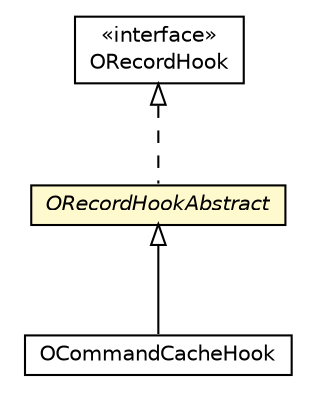 #!/usr/local/bin/dot
#
# Class diagram 
# Generated by UMLGraph version R5_6-24-gf6e263 (http://www.umlgraph.org/)
#

digraph G {
	edge [fontname="Helvetica",fontsize=10,labelfontname="Helvetica",labelfontsize=10];
	node [fontname="Helvetica",fontsize=10,shape=plaintext];
	nodesep=0.25;
	ranksep=0.5;
	// com.orientechnologies.orient.core.cache.OCommandCacheHook
	c3010015 [label=<<table title="com.orientechnologies.orient.core.cache.OCommandCacheHook" border="0" cellborder="1" cellspacing="0" cellpadding="2" port="p" href="../cache/OCommandCacheHook.html">
		<tr><td><table border="0" cellspacing="0" cellpadding="1">
<tr><td align="center" balign="center"> OCommandCacheHook </td></tr>
		</table></td></tr>
		</table>>, URL="../cache/OCommandCacheHook.html", fontname="Helvetica", fontcolor="black", fontsize=10.0];
	// com.orientechnologies.orient.core.hook.ORecordHook
	c3010114 [label=<<table title="com.orientechnologies.orient.core.hook.ORecordHook" border="0" cellborder="1" cellspacing="0" cellpadding="2" port="p" href="./ORecordHook.html">
		<tr><td><table border="0" cellspacing="0" cellpadding="1">
<tr><td align="center" balign="center"> &#171;interface&#187; </td></tr>
<tr><td align="center" balign="center"> ORecordHook </td></tr>
		</table></td></tr>
		</table>>, URL="./ORecordHook.html", fontname="Helvetica", fontcolor="black", fontsize=10.0];
	// com.orientechnologies.orient.core.hook.ORecordHookAbstract
	c3010121 [label=<<table title="com.orientechnologies.orient.core.hook.ORecordHookAbstract" border="0" cellborder="1" cellspacing="0" cellpadding="2" port="p" bgcolor="lemonChiffon" href="./ORecordHookAbstract.html">
		<tr><td><table border="0" cellspacing="0" cellpadding="1">
<tr><td align="center" balign="center"><font face="Helvetica-Oblique"> ORecordHookAbstract </font></td></tr>
		</table></td></tr>
		</table>>, URL="./ORecordHookAbstract.html", fontname="Helvetica", fontcolor="black", fontsize=10.0];
	//com.orientechnologies.orient.core.cache.OCommandCacheHook extends com.orientechnologies.orient.core.hook.ORecordHookAbstract
	c3010121:p -> c3010015:p [dir=back,arrowtail=empty];
	//com.orientechnologies.orient.core.hook.ORecordHookAbstract implements com.orientechnologies.orient.core.hook.ORecordHook
	c3010114:p -> c3010121:p [dir=back,arrowtail=empty,style=dashed];
}


